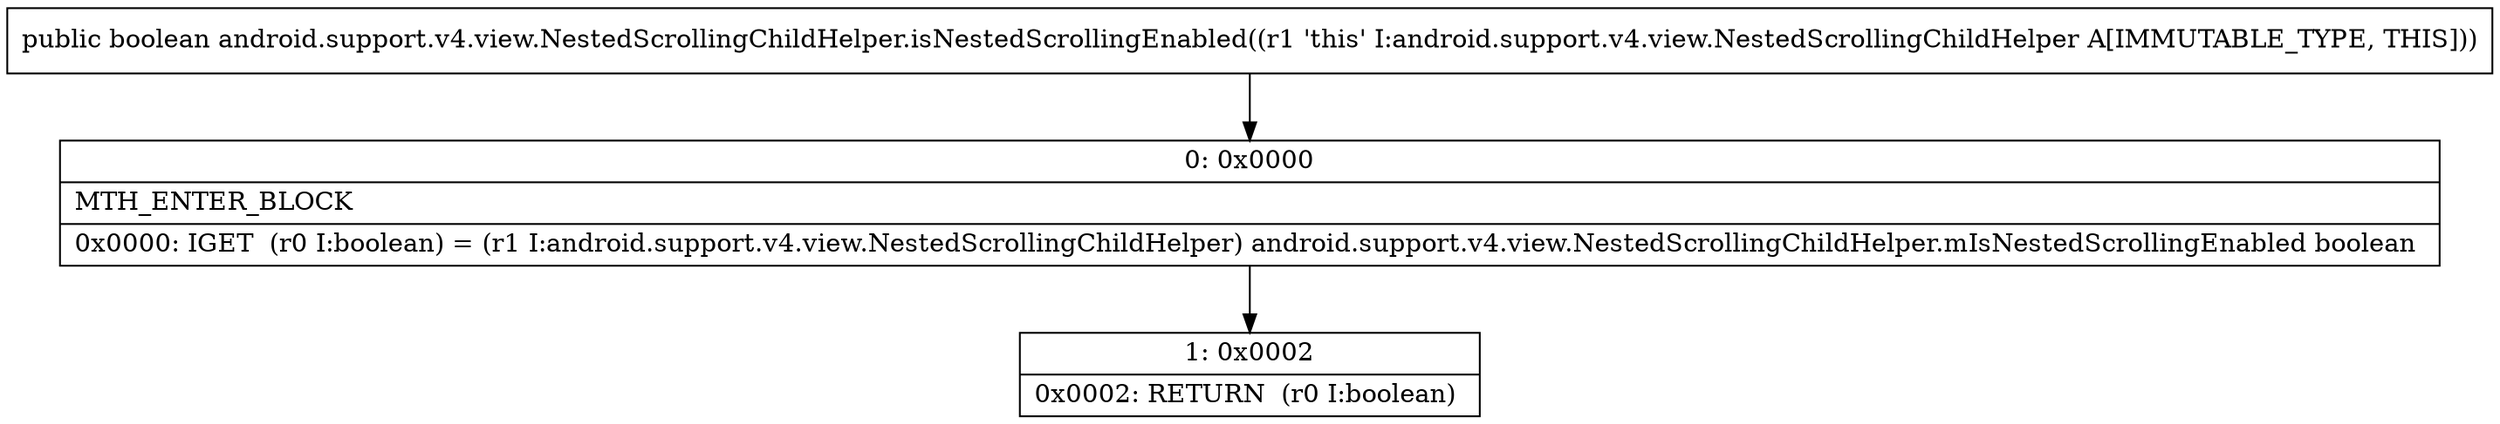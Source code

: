 digraph "CFG forandroid.support.v4.view.NestedScrollingChildHelper.isNestedScrollingEnabled()Z" {
Node_0 [shape=record,label="{0\:\ 0x0000|MTH_ENTER_BLOCK\l|0x0000: IGET  (r0 I:boolean) = (r1 I:android.support.v4.view.NestedScrollingChildHelper) android.support.v4.view.NestedScrollingChildHelper.mIsNestedScrollingEnabled boolean \l}"];
Node_1 [shape=record,label="{1\:\ 0x0002|0x0002: RETURN  (r0 I:boolean) \l}"];
MethodNode[shape=record,label="{public boolean android.support.v4.view.NestedScrollingChildHelper.isNestedScrollingEnabled((r1 'this' I:android.support.v4.view.NestedScrollingChildHelper A[IMMUTABLE_TYPE, THIS])) }"];
MethodNode -> Node_0;
Node_0 -> Node_1;
}

